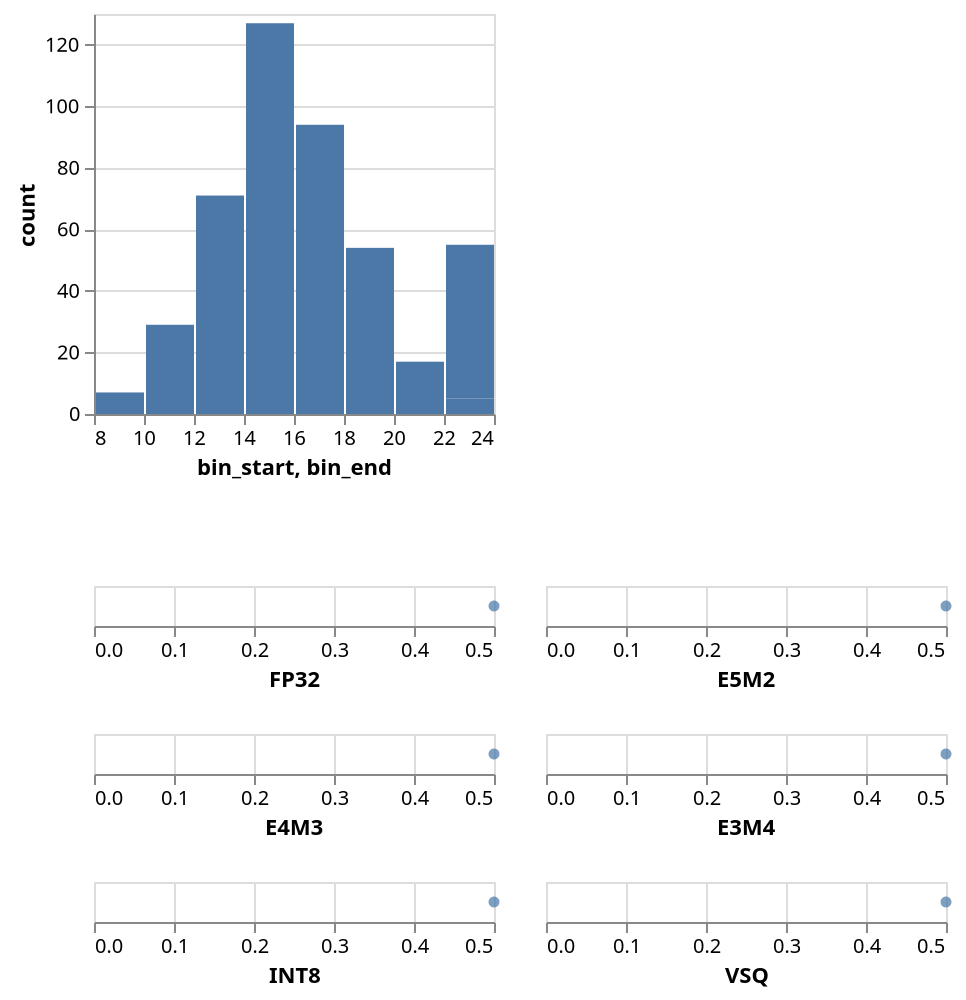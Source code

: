 {
  "$schema": "https://vega.github.io/schema/vega/v5.json",
  "background": "white",
  "padding": 5,
  "layout": {"columns": 1, "padding": 50},
  "data": [
    {"name": "data_FP32", "values": [{"value": 0.5, "type_": "FP32"}]},
    {"name": "data_E5M2", "values": [{"value": 0.5, "type_": "E5M2"}]},
    {"name": "data_E4M3", "values": [{"value": 0.5, "type_": "E4M3"}]},
    {"name": "data_E3M4", "values": [{"value": 0.5, "type_": "E3M4"}]},
    {"name": "data_INT8", "values": [{"value": 0.5, "type_": "INT8"}]},
    {"name": "data_VSQ", "values": [{"value": 0.5, "type_": "VSQ"}]},
    {
      "name": "source_0",
      "values": [
        {"bin_start": 8, "bin_end": 10, "count": 7},
        {"bin_start": 10, "bin_end": 12, "count": 29},
        {"bin_start": 12, "bin_end": 14, "count": 71},
        {"bin_start": 14, "bin_end": 16, "count": 127},
        {"bin_start": 16, "bin_end": 18, "count": 94},
        {"bin_start": 18, "bin_end": 20, "count": 54},
        {"bin_start": 20, "bin_end": 22, "count": 17},
        {"bin_start": 22, "bin_end": 24, "count": 5},
        {"bin_start": 22, "bin_end": 24, "count": 50}
      ]
    },
    {
      "name": "data_0",
      "source": "source_0",
      "transform": [
        {
          "type": "stack",
          "groupby": ["bin_start", "bin_start"],
          "field": "count",
          "sort": {"field": [], "order": []},
          "as": ["count_start", "count_end"],
          "offset": "zero"
        },
        {
          "type": "filter",
          "expr": "isValid(datum[\"bin_start\"]) && isFinite(+datum[\"bin_start\"]) && isValid(datum[\"count\"]) && isFinite(+datum[\"count\"])"
        }
      ]
    }
  ],
  "marks": [
    {
      "type": "group",
      "name": "hist_group",
      "style": "cell",
      "signals": [
        {"name": "hist_height", "value": 200},
        {"name": "hist_width", "value": 200}
      ],
      "marks": [
        {
          "type": "group",
          "name": "child__FP32_group",
          "style": "cell",
          "encode": {
            "update": {
              "width": {"signal": "hist_width"},
              "height": {"signal": "hist_height"}
            }
          },
          "signals": [{"name": "height", "update": "hist_height"}],
          "marks": [
            {
              "name": "hist_marks",
              "type": "rect",
              "style": ["bar"],
              "from": {"data": "data_0"},
              "encode": {
                "update": {
                  "fill": {"value": "#4c78a8"},
                  "ariaRoleDescription": {"value": "bar"},
                  "x2": {"scale": "x", "field": "bin_start", "offset": 1},
                  "x": {"scale": "x", "field": "bin_end"},
                  "y": {"scale": "y", "field": "count_end"},
                  "y2": {"scale": "y", "field": "count_start"}
                }
              }
            }
          ],
          "axes": [
            {
              "scale": "y",
              "orient": "left",
              "gridScale": "x",
              "grid": true,
              "tickCount": {"signal": "ceil(hist_height/40)"},
              "domain": false,
              "labels": false,
              "aria": false,
              "maxExtent": 0,
              "minExtent": 0,
              "ticks": false,
              "zindex": 0
            },
            {
              "scale": "x",
              "orient": "bottom",
              "grid": false,
              "title": "bin_start, bin_end",
              "labelFlush": true,
              "labelOverlap": true,
              "tickCount": {"signal": "ceil(hist_width/40)"},
              "zindex": 0
            },
            {
              "scale": "y",
              "orient": "left",
              "grid": false,
              "title": "count",
              "labelOverlap": true,
              "tickCount": {"signal": "ceil(hist_height/40)"},
              "zindex": 0
            }
          ]
        }
      ],
      "scales": [
        {
          "name": "x",
          "type": "linear",
          "domain": {"data": "data_0", "fields": ["bin_start", "bin_end"]},
          "range": [0, {"signal": "hist_width"}],
          "bins": {"step": 2},
          "zero": false
        },
        {
          "name": "y",
          "type": "linear",
          "domain": {"data": "data_0", "fields": ["count_start", "count_end"]},
          "range": [{"signal": "hist_height"}, 0],
          "nice": true,
          "zero": true
        }
      ]
    },
    {
      "type": "group",
      "name": "scale_group",
      "style": "cell",
      "signals": [
        {"name": "childWidth", "value": 200},
        {"name": "childHeight", "value": 20},
        {"name": "point_color", "value": "#4778a8"}
      ],
      "layout": {"padding": 20, "columns": 2, "bounds": "full", "align": "all"},
      "marks": [
        {
          "type": "group",
          "name": "child__FP32_group",
          "style": "cell",
          "encode": {
            "update": {
              "width": {"signal": "childWidth"},
              "height": {"signal": "childHeight"}
            }
          },
          "signals": [{"name": "height", "update": "childHeight"}],
          "marks": [
            {
              "type": "symbol",
              "name": "child__FP32_marks",
              "style": "point",
              "from": {"data": "data_FP32"},
              "encode": {
                "update": {
                  "opacity": {"value": 0.7},
                  "fill": {"signal": "point_color"},
                  "ariaRoleDescription": {"value": "point"},
                  "x": {"scale": "child__FP32_x", "field": "value"},
                  "y": {"signal": "childHeight", "mult": 0.5},
                  "tooltip": [{"signal": "{\"value\":datum[\"value\"]}"}]
                }
              }
            }
          ],
          "axes": [
            {
              "scale": "child__FP32_x",
              "orient": "bottom",
              "grid": true,
              "tickCount": {"signal": "ceil(childWidth/40)"},
              "domain": false,
              "labels": false,
              "aria": false,
              "maxExtent": 0,
              "minExtent": 0,
              "ticks": false,
              "zindex": 0
            },
            {
              "scale": "child__FP32_x",
              "orient": "bottom",
              "grid": false,
              "tickCount": {"signal": "ceil(childWidth/40)"},
              "zindex": 0,
              "labelFlush": true,
              "labelOverlap": true,
              "title": "FP32"
            }
          ]
        },
        {
          "type": "group",
          "name": "child__E5M2_group",
          "style": "cell",
          "encode": {
            "update": {
              "width": {"signal": "childWidth"},
              "height": {"signal": "childHeight"}
            }
          },
          "signals": [{"name": "height", "update": "childHeight"}],
          "marks": [
            {
              "type": "symbol",
              "name": "child__E5M2_marks",
              "style": "point",
              "from": {"data": "data_E5M2"},
              "encode": {
                "update": {
                  "opacity": {"value": 0.7},
                  "fill": {"signal": "point_color"},
                  "ariaRoleDescription": {"value": "point"},
                  "x": {"scale": "child__E5M2_x", "field": "value"},
                  "y": {"signal": "childHeight", "mult": 0.5},
                  "tooltip": [{"signal": "{\"value\":datum[\"value\"]}"}]
                }
              }
            }
          ],
          "axes": [
            {
              "scale": "child__E5M2_x",
              "orient": "bottom",
              "grid": true,
              "tickCount": {"signal": "ceil(childWidth/40)"},
              "domain": false,
              "labels": false,
              "aria": false,
              "maxExtent": 0,
              "minExtent": 0,
              "ticks": false,
              "zindex": 0
            },
            {
              "scale": "child__E5M2_x",
              "orient": "bottom",
              "grid": false,
              "tickCount": {"signal": "ceil(childWidth/40)"},
              "zindex": 0,
              "labelFlush": true,
              "labelOverlap": true,
              "title": "E5M2"
            }
          ]
        },
        {
          "type": "group",
          "name": "child__E4M3_group",
          "style": "cell",
          "encode": {
            "update": {
              "width": {"signal": "childWidth"},
              "height": {"signal": "childHeight"}
            }
          },
          "signals": [{"name": "height", "update": "childHeight"}],
          "marks": [
            {
              "type": "symbol",
              "name": "child__E4M3_marks",
              "style": "point",
              "from": {"data": "data_E4M3"},
              "encode": {
                "update": {
                  "opacity": {"value": 0.7},
                  "fill": {"signal": "point_color"},
                  "ariaRoleDescription": {"value": "point"},
                  "x": {"scale": "child__E4M3_x", "field": "value"},
                  "y": {"signal": "childHeight", "mult": 0.5},
                  "tooltip": [{"signal": "{\"value\":datum[\"value\"]}"}]
                }
              }
            }
          ],
          "axes": [
            {
              "scale": "child__E4M3_x",
              "orient": "bottom",
              "grid": true,
              "tickCount": {"signal": "ceil(childWidth/40)"},
              "domain": false,
              "labels": false,
              "aria": false,
              "maxExtent": 0,
              "minExtent": 0,
              "ticks": false,
              "zindex": 0
            },
            {
              "scale": "child__E4M3_x",
              "orient": "bottom",
              "grid": false,
              "tickCount": {"signal": "ceil(childWidth/40)"},
              "zindex": 0,
              "labelFlush": true,
              "labelOverlap": true,
              "title": "E4M3"
            }
          ]
        },
        {
          "type": "group",
          "name": "child__E3M4_group",
          "style": "cell",
          "encode": {
            "update": {
              "width": {"signal": "childWidth"},
              "height": {"signal": "childHeight"}
            }
          },
          "signals": [{"name": "height", "update": "childHeight"}],
          "marks": [
            {
              "type": "symbol",
              "name": "child__E3M4_marks",
              "style": "point",
              "from": {"data": "data_E3M4"},
              "encode": {
                "update": {
                  "opacity": {"value": 0.7},
                  "fill": {"signal": "point_color"},
                  "ariaRoleDescription": {"value": "point"},
                  "x": {"scale": "child__E3M4_x", "field": "value"},
                  "y": {"signal": "childHeight", "mult": 0.5},
                  "tooltip": [{"signal": "{\"value\":datum[\"value\"]}"}]
                }
              }
            }
          ],
          "axes": [
            {
              "scale": "child__E3M4_x",
              "orient": "bottom",
              "grid": true,
              "tickCount": {"signal": "ceil(childWidth/40)"},
              "domain": false,
              "labels": false,
              "aria": false,
              "maxExtent": 0,
              "minExtent": 0,
              "ticks": false,
              "zindex": 0
            },
            {
              "scale": "child__E3M4_x",
              "orient": "bottom",
              "grid": false,
              "tickCount": {"signal": "ceil(childWidth/40)"},
              "zindex": 0,
              "labelFlush": true,
              "labelOverlap": true,
              "title": "E3M4"
            }
          ]
        },
        {
          "type": "group",
          "name": "child__INT8_group",
          "style": "cell",
          "encode": {
            "update": {
              "width": {"signal": "childWidth"},
              "height": {"signal": "childHeight"}
            }
          },
          "signals": [{"name": "height", "update": "childHeight"}],
          "marks": [
            {
              "type": "symbol",
              "name": "child__INT8_marks",
              "style": "point",
              "from": {"data": "data_INT8"},
              "encode": {
                "update": {
                  "opacity": {"value": 0.7},
                  "fill": {"signal": "point_color"},
                  "ariaRoleDescription": {"value": "point"},
                  "x": {"scale": "child__INT8_x", "field": "value"},
                  "y": {"signal": "childHeight", "mult": 0.5},
                  "tooltip": [{"signal": "{\"value\":datum[\"value\"]}"}]
                }
              }
            }
          ],
          "axes": [
            {
              "scale": "child__INT8_x",
              "orient": "bottom",
              "grid": true,
              "tickCount": {"signal": "ceil(childWidth/40)"},
              "domain": false,
              "labels": false,
              "aria": false,
              "maxExtent": 0,
              "minExtent": 0,
              "ticks": false,
              "zindex": 0
            },
            {
              "scale": "child__INT8_x",
              "orient": "bottom",
              "grid": false,
              "tickCount": {"signal": "ceil(childWidth/40)"},
              "zindex": 0,
              "labelFlush": true,
              "labelOverlap": true,
              "title": "INT8"
            }
          ]
        },
        {
          "type": "group",
          "name": "child__VSQ_group",
          "style": "cell",
          "encode": {
            "update": {
              "width": {"signal": "childWidth"},
              "height": {"signal": "childHeight"}
            }
          },
          "signals": [{"name": "height", "update": "childHeight"}],
          "marks": [
            {
              "type": "symbol",
              "name": "child__VSQ_marks",
              "style": "point",
              "from": {"data": "data_VSQ"},
              "encode": {
                "update": {
                  "opacity": {"value": 0.7},
                  "fill": {"signal": "point_color"},
                  "ariaRoleDescription": {"value": "point"},
                  "x": {"scale": "child__VSQ_x", "field": "value"},
                  "y": {"signal": "childHeight", "mult": 0.5},
                  "tooltip": [{"signal": "{\"value\":datum[\"value\"]}"}]
                }
              }
            }
          ],
          "axes": [
            {
              "scale": "child__VSQ_x",
              "orient": "bottom",
              "grid": true,
              "tickCount": {"signal": "ceil(childWidth/40)"},
              "domain": false,
              "labels": false,
              "aria": false,
              "maxExtent": 0,
              "minExtent": 0,
              "ticks": false,
              "zindex": 0
            },
            {
              "scale": "child__VSQ_x",
              "orient": "bottom",
              "grid": false,
              "tickCount": {"signal": "ceil(childWidth/40)"},
              "zindex": 0,
              "labelFlush": true,
              "labelOverlap": true,
              "title": "VSQ"
            }
          ]
        }
      ],
      "scales": [
        {
          "name": "child__FP32_x",
          "type": "linear",
          "domain": {"data": "data_FP32", "field": "value"},
          "range": [0, {"signal": "childWidth"}],
          "nice": true,
          "zero": true
        },
        {
          "name": "child__E5M2_x",
          "type": "linear",
          "domain": {"data": "data_E5M2", "field": "value"},
          "range": [0, {"signal": "childWidth"}],
          "nice": true,
          "zero": true
        },
        {
          "name": "child__E4M3_x",
          "type": "linear",
          "domain": {"data": "data_E4M3", "field": "value"},
          "range": [0, {"signal": "childWidth"}],
          "nice": true,
          "zero": true
        },
        {
          "name": "child__E3M4_x",
          "type": "linear",
          "domain": {"data": "data_E3M4", "field": "value"},
          "range": [0, {"signal": "childWidth"}],
          "nice": true,
          "zero": true
        },
        {
          "name": "child__INT8_x",
          "type": "linear",
          "domain": {"data": "data_INT8", "field": "value"},
          "range": [0, {"signal": "childWidth"}],
          "nice": true,
          "zero": true
        },
        {
          "name": "child__VSQ_x",
          "type": "linear",
          "domain": {"data": "data_VSQ", "field": "value"},
          "range": [0, {"signal": "childWidth"}],
          "nice": true,
          "zero": true
        }
      ]
    }
  ]
}

